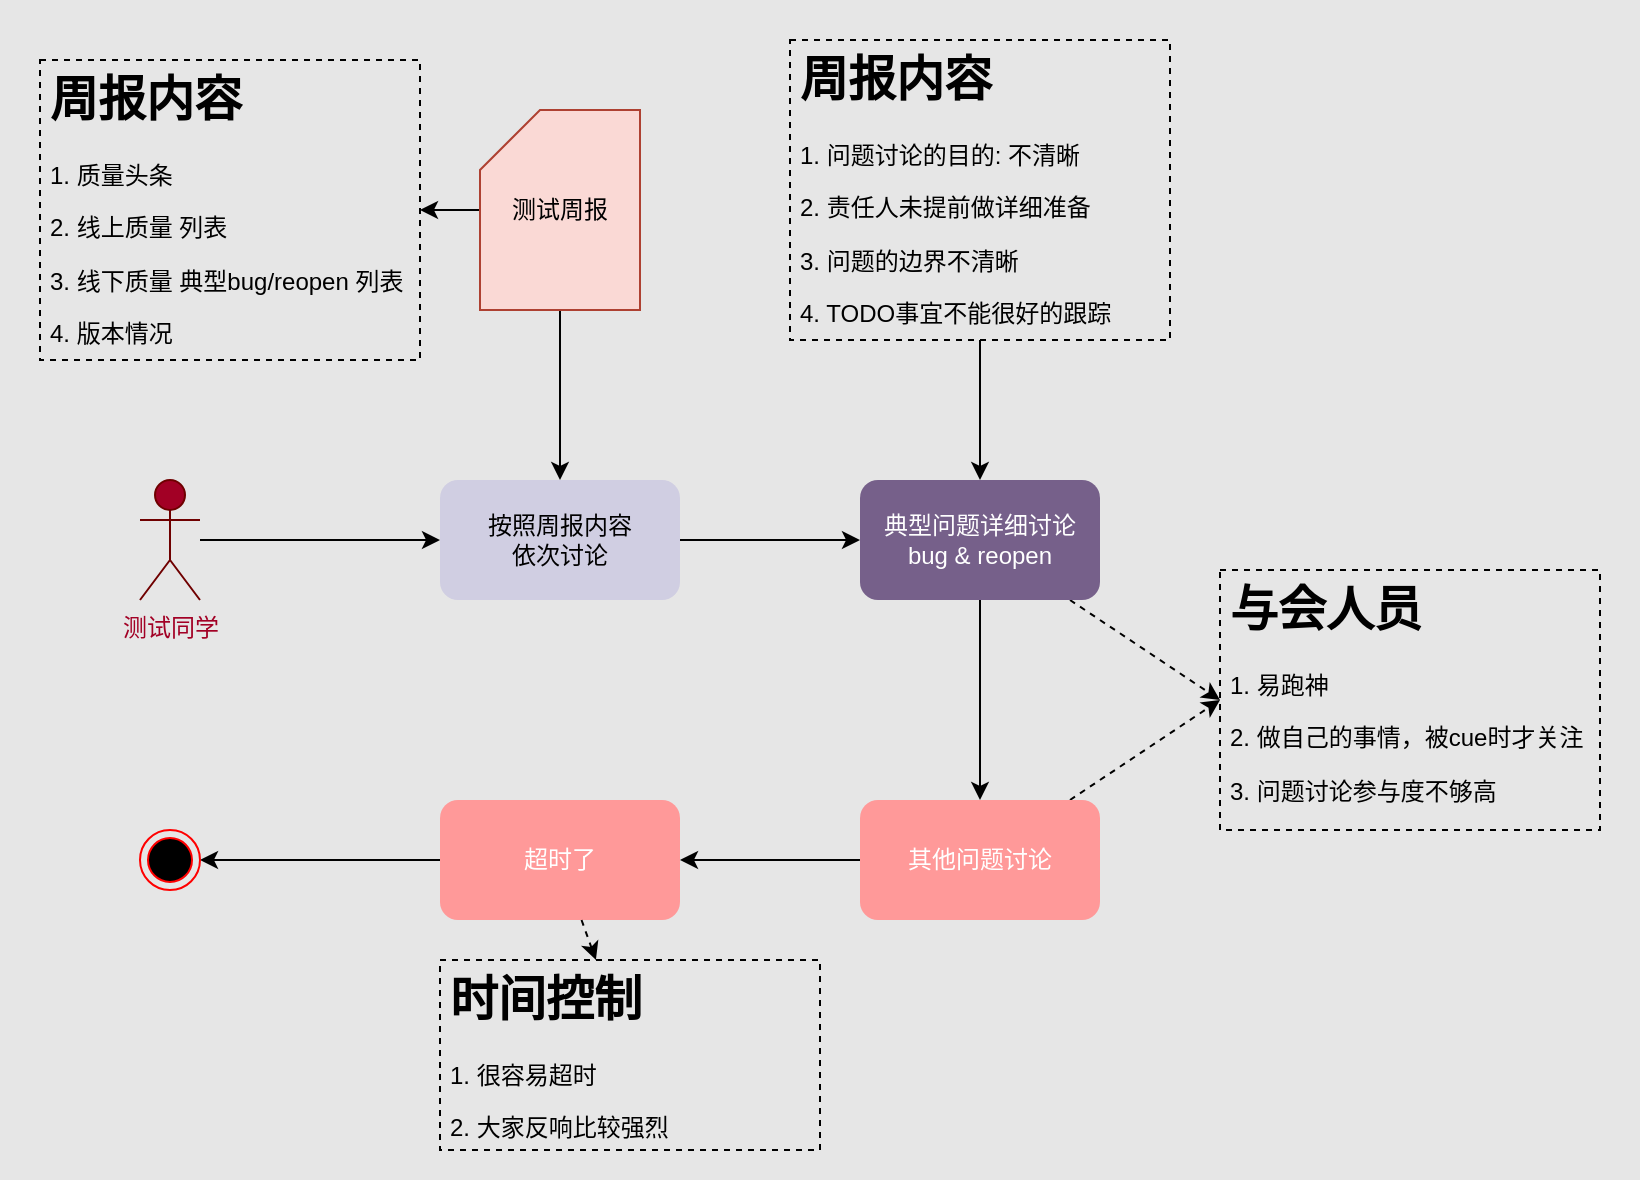 <mxfile version="14.4.3" type="github">
  <diagram id="YLXb0AcJSRfOy3ED7Glo" name="Page-1">
    <mxGraphModel dx="912" dy="591" grid="1" gridSize="10" guides="1" tooltips="1" connect="1" arrows="1" fold="1" page="1" pageScale="1" pageWidth="827" pageHeight="1169" math="0" shadow="0">
      <root>
        <mxCell id="0" />
        <mxCell id="1" parent="0" />
        <mxCell id="HwW1XpfB2SzH11YWDC54-27" value="" style="rounded=0;whiteSpace=wrap;html=1;dashed=1;strokeColor=none;fillColor=#E6E6E6;connectable=0;" vertex="1" parent="1">
          <mxGeometry x="40" y="160" width="820" height="590" as="geometry" />
        </mxCell>
        <mxCell id="HwW1XpfB2SzH11YWDC54-6" style="edgeStyle=orthogonalEdgeStyle;rounded=0;orthogonalLoop=1;jettySize=auto;html=1;" edge="1" parent="1" source="HwW1XpfB2SzH11YWDC54-1" target="HwW1XpfB2SzH11YWDC54-5">
          <mxGeometry relative="1" as="geometry" />
        </mxCell>
        <mxCell id="HwW1XpfB2SzH11YWDC54-1" value="&lt;font color=&quot;#a20025&quot;&gt;测试同学&lt;/font&gt;" style="shape=umlActor;verticalLabelPosition=bottom;verticalAlign=top;html=1;outlineConnect=0;fillColor=#a20025;strokeColor=#6F0000;fontColor=#ffffff;" vertex="1" parent="1">
          <mxGeometry x="110" y="400" width="30" height="60" as="geometry" />
        </mxCell>
        <mxCell id="HwW1XpfB2SzH11YWDC54-4" style="edgeStyle=orthogonalEdgeStyle;rounded=0;orthogonalLoop=1;jettySize=auto;html=1;" edge="1" parent="1" source="HwW1XpfB2SzH11YWDC54-2" target="HwW1XpfB2SzH11YWDC54-3">
          <mxGeometry relative="1" as="geometry" />
        </mxCell>
        <mxCell id="HwW1XpfB2SzH11YWDC54-12" style="rounded=0;jumpStyle=none;orthogonalLoop=1;jettySize=auto;html=1;entryX=0.5;entryY=0;entryDx=0;entryDy=0;shadow=0;" edge="1" parent="1" source="HwW1XpfB2SzH11YWDC54-2" target="HwW1XpfB2SzH11YWDC54-5">
          <mxGeometry relative="1" as="geometry" />
        </mxCell>
        <mxCell id="HwW1XpfB2SzH11YWDC54-2" value="测试周报" style="shape=card;whiteSpace=wrap;html=1;fillColor=#fad9d5;strokeColor=#ae4132;" vertex="1" parent="1">
          <mxGeometry x="280" y="215" width="80" height="100" as="geometry" />
        </mxCell>
        <mxCell id="HwW1XpfB2SzH11YWDC54-3" value="&lt;h1&gt;周报内容&lt;/h1&gt;&lt;p&gt;1. 质量头条&lt;/p&gt;&lt;p&gt;2. 线上质量 列表&lt;/p&gt;&lt;p&gt;3. 线下质量 典型bug/reopen 列表&lt;/p&gt;&lt;p&gt;4. 版本情况&lt;/p&gt;" style="text;html=1;fillColor=none;spacing=5;spacingTop=-20;whiteSpace=wrap;overflow=hidden;rounded=0;strokeColor=#000000;dashed=1;" vertex="1" parent="1">
          <mxGeometry x="60" y="190" width="190" height="150" as="geometry" />
        </mxCell>
        <mxCell id="HwW1XpfB2SzH11YWDC54-9" style="edgeStyle=entityRelationEdgeStyle;rounded=0;jumpStyle=none;orthogonalLoop=1;jettySize=auto;html=1;shadow=0;" edge="1" parent="1" source="HwW1XpfB2SzH11YWDC54-5" target="HwW1XpfB2SzH11YWDC54-8">
          <mxGeometry relative="1" as="geometry" />
        </mxCell>
        <mxCell id="HwW1XpfB2SzH11YWDC54-5" value="按照周报内容&lt;br&gt;依次讨论" style="rounded=1;whiteSpace=wrap;html=1;dashed=1;fillColor=#d0cee2;strokeColor=none;" vertex="1" parent="1">
          <mxGeometry x="260" y="400" width="120" height="60" as="geometry" />
        </mxCell>
        <mxCell id="HwW1XpfB2SzH11YWDC54-16" style="edgeStyle=none;rounded=0;jumpStyle=none;orthogonalLoop=1;jettySize=auto;html=1;entryX=0.5;entryY=0;entryDx=0;entryDy=0;shadow=0;" edge="1" parent="1" source="HwW1XpfB2SzH11YWDC54-8" target="HwW1XpfB2SzH11YWDC54-15">
          <mxGeometry relative="1" as="geometry" />
        </mxCell>
        <mxCell id="HwW1XpfB2SzH11YWDC54-29" style="edgeStyle=none;rounded=1;jumpStyle=none;orthogonalLoop=1;jettySize=auto;html=1;entryX=0;entryY=0.5;entryDx=0;entryDy=0;shadow=0;dashed=1;" edge="1" parent="1" source="HwW1XpfB2SzH11YWDC54-8" target="HwW1XpfB2SzH11YWDC54-23">
          <mxGeometry relative="1" as="geometry" />
        </mxCell>
        <mxCell id="HwW1XpfB2SzH11YWDC54-8" value="典型问题详细讨论&lt;br&gt;bug &amp;amp; reopen" style="rounded=1;whiteSpace=wrap;html=1;dashed=1;fillColor=#76608a;fontColor=#ffffff;strokeColor=none;" vertex="1" parent="1">
          <mxGeometry x="470" y="400" width="120" height="60" as="geometry" />
        </mxCell>
        <mxCell id="HwW1XpfB2SzH11YWDC54-14" style="edgeStyle=none;rounded=0;jumpStyle=none;orthogonalLoop=1;jettySize=auto;html=1;shadow=0;" edge="1" parent="1" source="HwW1XpfB2SzH11YWDC54-13" target="HwW1XpfB2SzH11YWDC54-8">
          <mxGeometry relative="1" as="geometry" />
        </mxCell>
        <mxCell id="HwW1XpfB2SzH11YWDC54-13" value="&lt;h1&gt;周报内容&lt;/h1&gt;&lt;p&gt;1. 问题讨论的目的: 不清晰&lt;/p&gt;&lt;p&gt;&lt;span&gt;2. 责任人未提前做详细准备&lt;/span&gt;&lt;/p&gt;&lt;p&gt;3. 问题的边界不清晰&lt;/p&gt;&lt;p&gt;4. TODO事宜不能很好的跟踪&lt;/p&gt;" style="text;html=1;fillColor=none;spacing=5;spacingTop=-20;whiteSpace=wrap;overflow=hidden;rounded=0;strokeColor=#000000;dashed=1;" vertex="1" parent="1">
          <mxGeometry x="435" y="180" width="190" height="150" as="geometry" />
        </mxCell>
        <mxCell id="HwW1XpfB2SzH11YWDC54-20" style="edgeStyle=none;rounded=0;jumpStyle=none;orthogonalLoop=1;jettySize=auto;html=1;shadow=0;" edge="1" parent="1" source="HwW1XpfB2SzH11YWDC54-15" target="HwW1XpfB2SzH11YWDC54-18">
          <mxGeometry relative="1" as="geometry" />
        </mxCell>
        <mxCell id="HwW1XpfB2SzH11YWDC54-25" style="edgeStyle=none;rounded=0;jumpStyle=none;orthogonalLoop=1;jettySize=auto;html=1;entryX=0;entryY=0.5;entryDx=0;entryDy=0;shadow=0;dashed=1;" edge="1" parent="1" source="HwW1XpfB2SzH11YWDC54-15" target="HwW1XpfB2SzH11YWDC54-23">
          <mxGeometry relative="1" as="geometry" />
        </mxCell>
        <mxCell id="HwW1XpfB2SzH11YWDC54-15" value="其他问题讨论" style="rounded=1;whiteSpace=wrap;html=1;dashed=1;fontColor=#ffffff;strokeColor=none;fillColor=#FF9999;" vertex="1" parent="1">
          <mxGeometry x="470" y="560" width="120" height="60" as="geometry" />
        </mxCell>
        <mxCell id="HwW1XpfB2SzH11YWDC54-21" style="edgeStyle=none;rounded=0;jumpStyle=none;orthogonalLoop=1;jettySize=auto;html=1;shadow=0;" edge="1" parent="1" source="HwW1XpfB2SzH11YWDC54-18" target="HwW1XpfB2SzH11YWDC54-19">
          <mxGeometry relative="1" as="geometry" />
        </mxCell>
        <mxCell id="HwW1XpfB2SzH11YWDC54-18" value="超时了" style="rounded=1;whiteSpace=wrap;html=1;dashed=1;fontColor=#ffffff;strokeColor=none;fillColor=#FF9999;" vertex="1" parent="1">
          <mxGeometry x="260" y="560" width="120" height="60" as="geometry" />
        </mxCell>
        <mxCell id="HwW1XpfB2SzH11YWDC54-19" value="" style="ellipse;html=1;shape=endState;fillColor=#000000;strokeColor=#ff0000;rounded=0;labelBackgroundColor=none;sketch=0;fontColor=#393C56;" vertex="1" parent="1">
          <mxGeometry x="110" y="575" width="30" height="30" as="geometry" />
        </mxCell>
        <mxCell id="HwW1XpfB2SzH11YWDC54-26" style="edgeStyle=none;rounded=1;jumpStyle=none;orthogonalLoop=1;jettySize=auto;html=1;shadow=0;dashed=1;" edge="1" parent="1" source="HwW1XpfB2SzH11YWDC54-18" target="HwW1XpfB2SzH11YWDC54-22">
          <mxGeometry relative="1" as="geometry" />
        </mxCell>
        <mxCell id="HwW1XpfB2SzH11YWDC54-22" value="&lt;h1&gt;时间控制&lt;/h1&gt;&lt;p&gt;1. 很容易超时&lt;/p&gt;&lt;p&gt;&lt;span&gt;2. 大家反响比较强烈&lt;/span&gt;&lt;/p&gt;" style="text;html=1;fillColor=none;spacing=5;spacingTop=-20;whiteSpace=wrap;overflow=hidden;rounded=0;strokeColor=#000000;dashed=1;" vertex="1" parent="1">
          <mxGeometry x="260" y="640" width="190" height="95" as="geometry" />
        </mxCell>
        <mxCell id="HwW1XpfB2SzH11YWDC54-23" value="&lt;h1&gt;与会人员&lt;/h1&gt;&lt;p&gt;1. 易跑神&lt;/p&gt;&lt;p&gt;&lt;span&gt;2. 做自己的事情，被cue时才关注&lt;/span&gt;&lt;/p&gt;&lt;p&gt;3. 问题讨论参与度不够高&lt;/p&gt;" style="text;html=1;fillColor=none;spacing=5;spacingTop=-20;whiteSpace=wrap;overflow=hidden;rounded=0;strokeColor=#000000;dashed=1;" vertex="1" parent="1">
          <mxGeometry x="650" y="445" width="190" height="130" as="geometry" />
        </mxCell>
      </root>
    </mxGraphModel>
  </diagram>
</mxfile>
